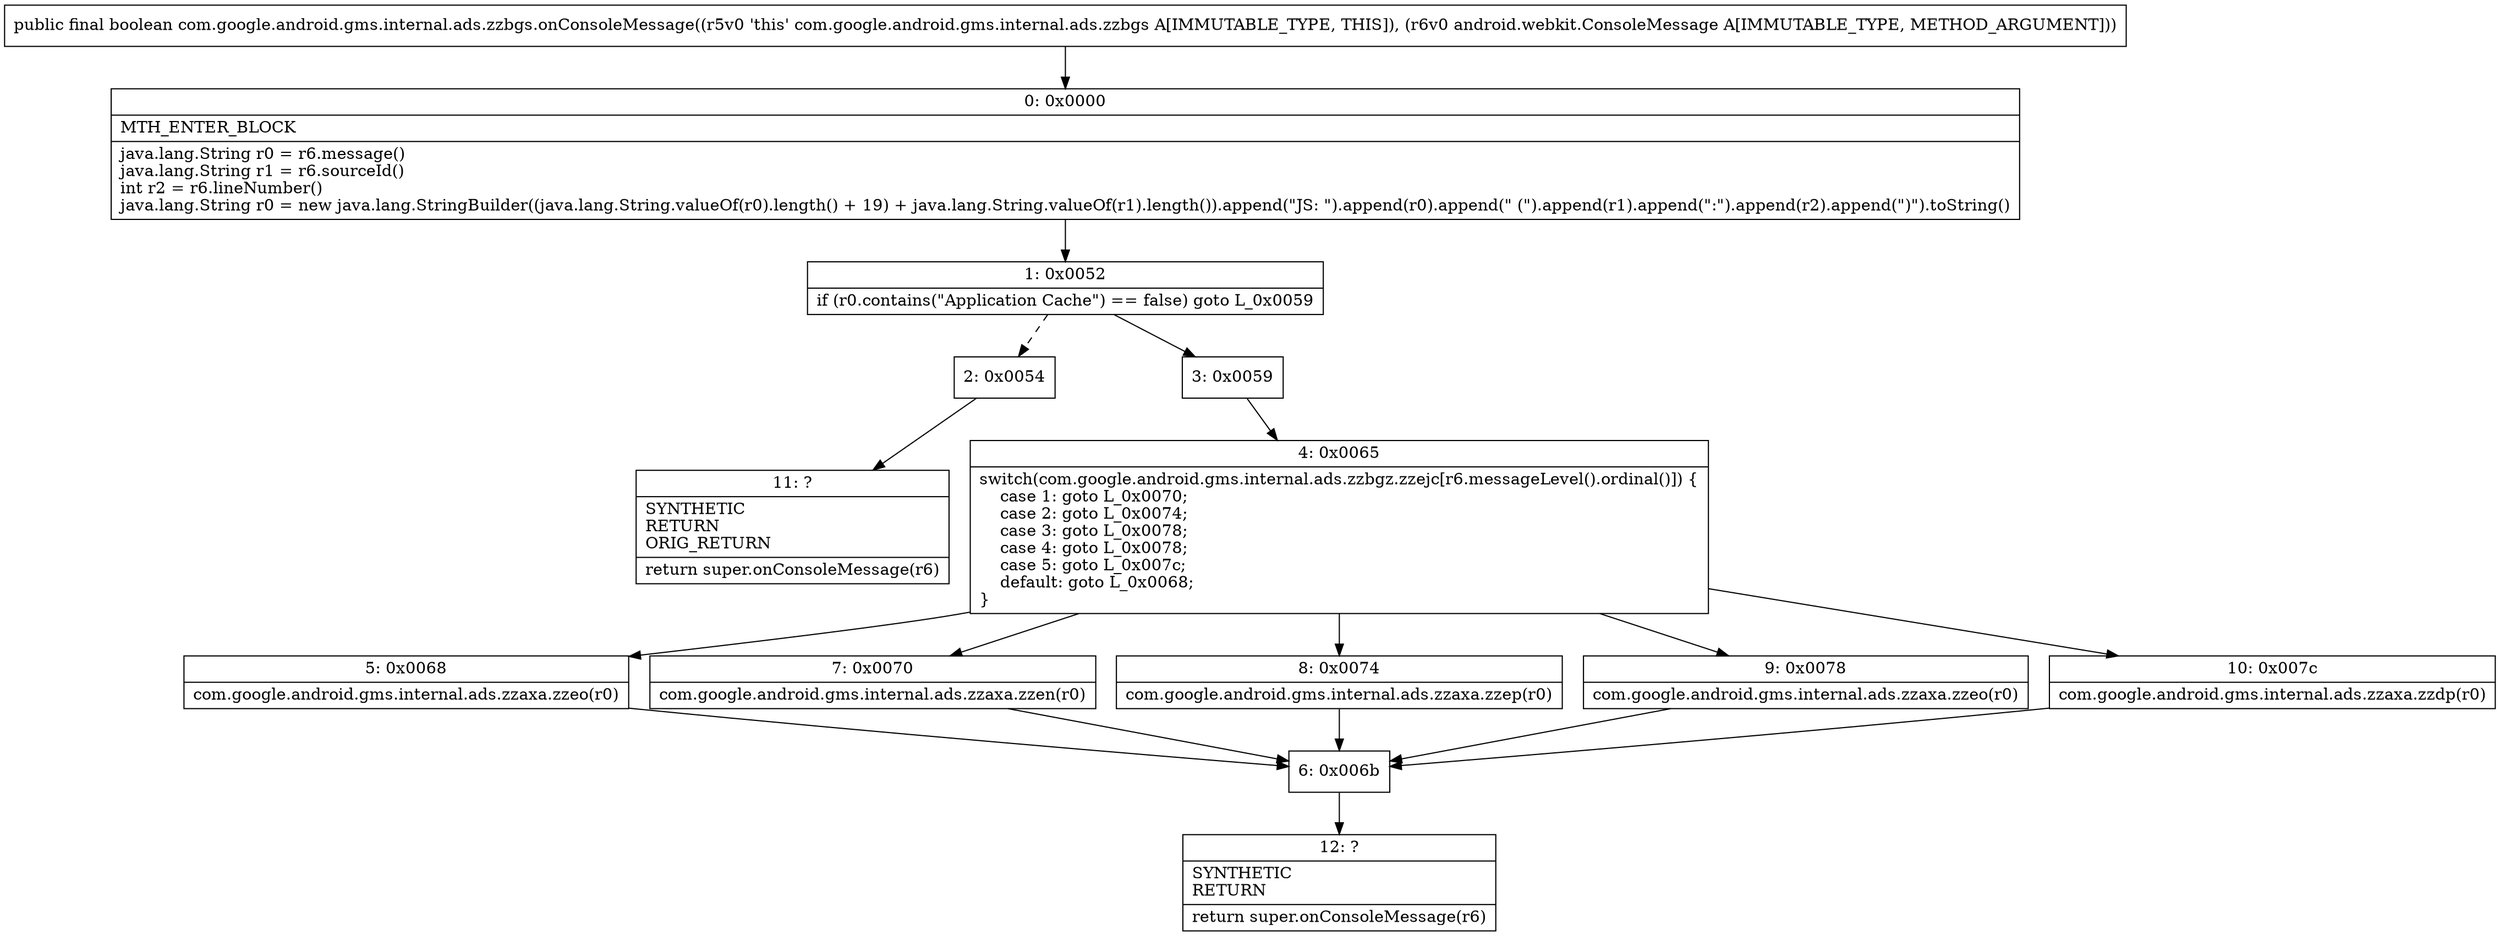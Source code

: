 digraph "CFG forcom.google.android.gms.internal.ads.zzbgs.onConsoleMessage(Landroid\/webkit\/ConsoleMessage;)Z" {
Node_0 [shape=record,label="{0\:\ 0x0000|MTH_ENTER_BLOCK\l|java.lang.String r0 = r6.message()\ljava.lang.String r1 = r6.sourceId()\lint r2 = r6.lineNumber()\ljava.lang.String r0 = new java.lang.StringBuilder((java.lang.String.valueOf(r0).length() + 19) + java.lang.String.valueOf(r1).length()).append(\"JS: \").append(r0).append(\" (\").append(r1).append(\":\").append(r2).append(\")\").toString()\l}"];
Node_1 [shape=record,label="{1\:\ 0x0052|if (r0.contains(\"Application Cache\") == false) goto L_0x0059\l}"];
Node_2 [shape=record,label="{2\:\ 0x0054}"];
Node_3 [shape=record,label="{3\:\ 0x0059}"];
Node_4 [shape=record,label="{4\:\ 0x0065|switch(com.google.android.gms.internal.ads.zzbgz.zzejc[r6.messageLevel().ordinal()]) \{\l    case 1: goto L_0x0070;\l    case 2: goto L_0x0074;\l    case 3: goto L_0x0078;\l    case 4: goto L_0x0078;\l    case 5: goto L_0x007c;\l    default: goto L_0x0068;\l\}\l}"];
Node_5 [shape=record,label="{5\:\ 0x0068|com.google.android.gms.internal.ads.zzaxa.zzeo(r0)\l}"];
Node_6 [shape=record,label="{6\:\ 0x006b}"];
Node_7 [shape=record,label="{7\:\ 0x0070|com.google.android.gms.internal.ads.zzaxa.zzen(r0)\l}"];
Node_8 [shape=record,label="{8\:\ 0x0074|com.google.android.gms.internal.ads.zzaxa.zzep(r0)\l}"];
Node_9 [shape=record,label="{9\:\ 0x0078|com.google.android.gms.internal.ads.zzaxa.zzeo(r0)\l}"];
Node_10 [shape=record,label="{10\:\ 0x007c|com.google.android.gms.internal.ads.zzaxa.zzdp(r0)\l}"];
Node_11 [shape=record,label="{11\:\ ?|SYNTHETIC\lRETURN\lORIG_RETURN\l|return super.onConsoleMessage(r6)\l}"];
Node_12 [shape=record,label="{12\:\ ?|SYNTHETIC\lRETURN\l|return super.onConsoleMessage(r6)\l}"];
MethodNode[shape=record,label="{public final boolean com.google.android.gms.internal.ads.zzbgs.onConsoleMessage((r5v0 'this' com.google.android.gms.internal.ads.zzbgs A[IMMUTABLE_TYPE, THIS]), (r6v0 android.webkit.ConsoleMessage A[IMMUTABLE_TYPE, METHOD_ARGUMENT])) }"];
MethodNode -> Node_0;
Node_0 -> Node_1;
Node_1 -> Node_2[style=dashed];
Node_1 -> Node_3;
Node_2 -> Node_11;
Node_3 -> Node_4;
Node_4 -> Node_5;
Node_4 -> Node_7;
Node_4 -> Node_8;
Node_4 -> Node_9;
Node_4 -> Node_10;
Node_5 -> Node_6;
Node_6 -> Node_12;
Node_7 -> Node_6;
Node_8 -> Node_6;
Node_9 -> Node_6;
Node_10 -> Node_6;
}


